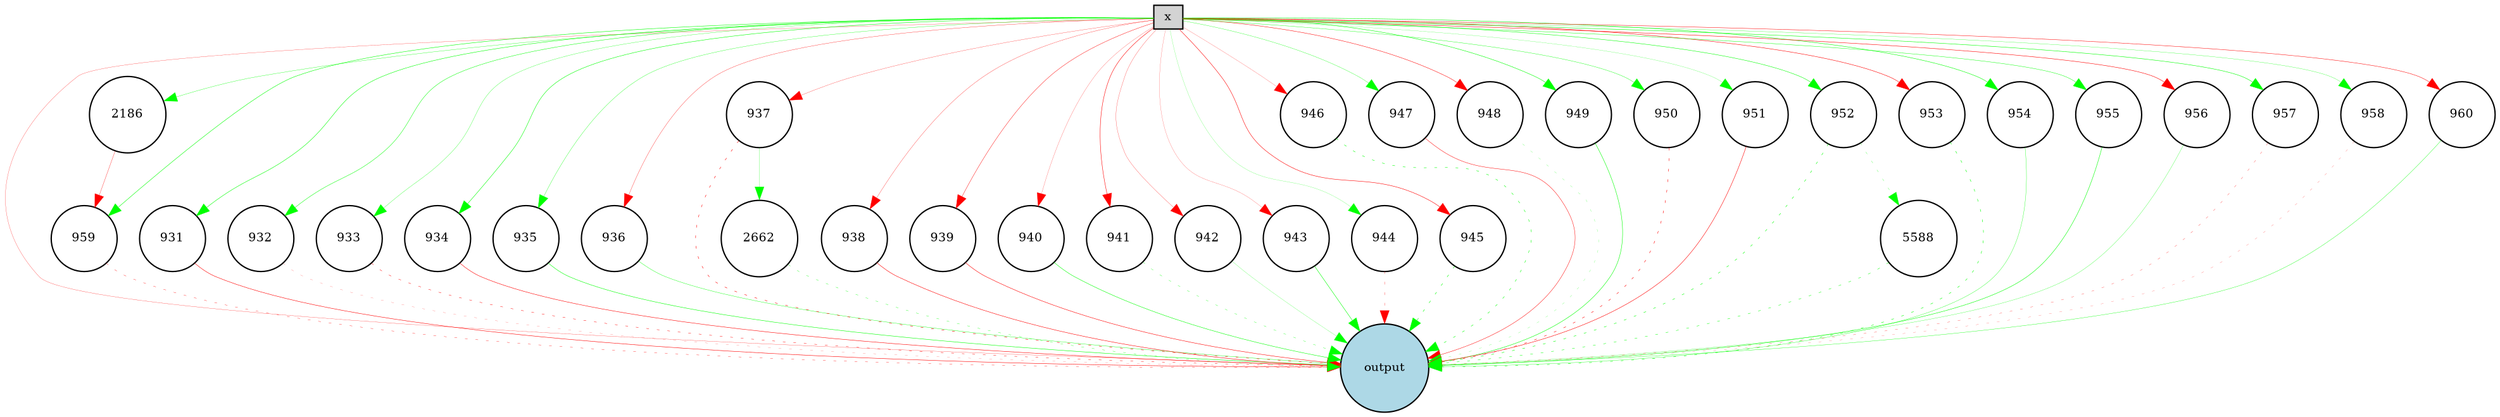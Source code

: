 digraph {
	node [fontsize=9 height=0.2 shape=circle width=0.2]
	x [fillcolor=lightgray shape=box style=filled]
	output [fillcolor=lightblue style=filled]
	2186 [fillcolor=white style=filled]
	931 [fillcolor=white style=filled]
	932 [fillcolor=white style=filled]
	933 [fillcolor=white style=filled]
	934 [fillcolor=white style=filled]
	935 [fillcolor=white style=filled]
	936 [fillcolor=white style=filled]
	937 [fillcolor=white style=filled]
	938 [fillcolor=white style=filled]
	939 [fillcolor=white style=filled]
	940 [fillcolor=white style=filled]
	941 [fillcolor=white style=filled]
	942 [fillcolor=white style=filled]
	943 [fillcolor=white style=filled]
	944 [fillcolor=white style=filled]
	945 [fillcolor=white style=filled]
	946 [fillcolor=white style=filled]
	947 [fillcolor=white style=filled]
	948 [fillcolor=white style=filled]
	949 [fillcolor=white style=filled]
	950 [fillcolor=white style=filled]
	951 [fillcolor=white style=filled]
	952 [fillcolor=white style=filled]
	953 [fillcolor=white style=filled]
	954 [fillcolor=white style=filled]
	955 [fillcolor=white style=filled]
	956 [fillcolor=white style=filled]
	957 [fillcolor=white style=filled]
	958 [fillcolor=white style=filled]
	959 [fillcolor=white style=filled]
	960 [fillcolor=white style=filled]
	5588 [fillcolor=white style=filled]
	2662 [fillcolor=white style=filled]
	x -> 931 [color=green penwidth=0.30000000000000004 style=solid]
	x -> 932 [color=green penwidth=0.2672620241794532 style=solid]
	x -> 933 [color=green penwidth=0.17101869113132462 style=solid]
	x -> 934 [color=green penwidth=0.30000000000000004 style=solid]
	x -> 935 [color=green penwidth=0.18768203306211054 style=solid]
	x -> 936 [color=red penwidth=0.1814705341896461 style=solid]
	x -> 937 [color=red penwidth=0.1478316636592208 style=solid]
	x -> 938 [color=red penwidth=0.16434783508845235 style=solid]
	x -> 939 [color=red penwidth=0.23808771672683962 style=solid]
	x -> 940 [color=red penwidth=0.12291652137269857 style=solid]
	x -> 941 [color=red penwidth=0.30000000000000004 style=solid]
	x -> 942 [color=red penwidth=0.14544492069439943 style=solid]
	x -> 943 [color=red penwidth=0.10824929576800715 style=solid]
	x -> 944 [color=green penwidth=0.10951997056137752 style=solid]
	x -> 945 [color=red penwidth=0.30000000000000004 style=solid]
	x -> 946 [color=red penwidth=0.11211354257666604 style=solid]
	x -> 947 [color=green penwidth=0.17947502802363652 style=solid]
	x -> 948 [color=red penwidth=0.2723303292318485 style=solid]
	x -> 949 [color=green penwidth=0.30000000000000004 style=solid]
	x -> 950 [color=green penwidth=0.21156156202381077 style=solid]
	x -> 951 [color=green penwidth=0.11826741753202341 style=solid]
	x -> 952 [color=green penwidth=0.28716456992698214 style=solid]
	x -> 953 [color=red penwidth=0.30000000000000004 style=solid]
	x -> 954 [color=green penwidth=0.30000000000000004 style=solid]
	x -> 955 [color=green penwidth=0.2423652154087017 style=solid]
	x -> 956 [color=red penwidth=0.30000000000000004 style=solid]
	x -> 957 [color=green penwidth=0.30000000000000004 style=solid]
	x -> 958 [color=green penwidth=0.1575284680570836 style=solid]
	x -> 959 [color=green penwidth=0.30000000000000004 style=solid]
	x -> 960 [color=red penwidth=0.26778732442682307 style=solid]
	931 -> output [color=red penwidth=0.30000000000000004 style=solid]
	932 -> output [color=red penwidth=0.10054585379581023 style=dotted]
	933 -> output [color=red penwidth=0.24551886356764027 style=dotted]
	934 -> output [color=red penwidth=0.30000000000000004 style=solid]
	935 -> output [color=green penwidth=0.30000000000000004 style=solid]
	936 -> output [color=green penwidth=0.2167083579898224 style=solid]
	937 -> output [color=red penwidth=0.30000000000000004 style=dotted]
	938 -> output [color=red penwidth=0.30000000000000004 style=solid]
	939 -> output [color=red penwidth=0.30000000000000004 style=solid]
	940 -> output [color=green penwidth=0.2923934211581807 style=solid]
	941 -> output [color=green penwidth=0.1768548954396028 style=dotted]
	942 -> output [color=green penwidth=0.11658387936253706 style=solid]
	943 -> output [color=green penwidth=0.30000000000000004 style=solid]
	944 -> output [color=red penwidth=0.17359559987017967 style=dotted]
	945 -> output [color=green penwidth=0.30000000000000004 style=dotted]
	946 -> output [color=green penwidth=0.2892821884068415 style=dotted]
	947 -> output [color=red penwidth=0.2614147227280148 style=solid]
	948 -> output [color=green penwidth=0.10961669231598191 style=dotted]
	949 -> output [color=green penwidth=0.30000000000000004 style=solid]
	950 -> output [color=red penwidth=0.30000000000000004 style=dotted]
	951 -> output [color=red penwidth=0.30000000000000004 style=solid]
	952 -> output [color=green penwidth=0.29715892684389067 style=dotted]
	953 -> output [color=green penwidth=0.30000000000000004 style=dotted]
	954 -> output [color=green penwidth=0.18924547805885827 style=solid]
	955 -> output [color=green penwidth=0.30000000000000004 style=solid]
	956 -> output [color=green penwidth=0.1580778537671635 style=solid]
	957 -> output [color=red penwidth=0.15446347022067114 style=dotted]
	958 -> output [color=red penwidth=0.1052675976202329 style=dotted]
	959 -> output [color=red penwidth=0.19123050856947788 style=dotted]
	960 -> output [color=green penwidth=0.20230956050953935 style=solid]
	x -> output [color=red penwidth=0.1440712707572563 style=solid]
	x -> 2186 [color=green penwidth=0.1891662350582004 style=solid]
	2186 -> 959 [color=red penwidth=0.18582066598838548 style=solid]
	937 -> 2662 [color=green penwidth=0.1418837519896689 style=solid]
	2662 -> output [color=green penwidth=0.18917774850335672 style=dotted]
	952 -> 5588 [color=green penwidth=0.13919572676108538 style=dotted]
	5588 -> output [color=green penwidth=0.25358016306633513 style=dotted]
}
